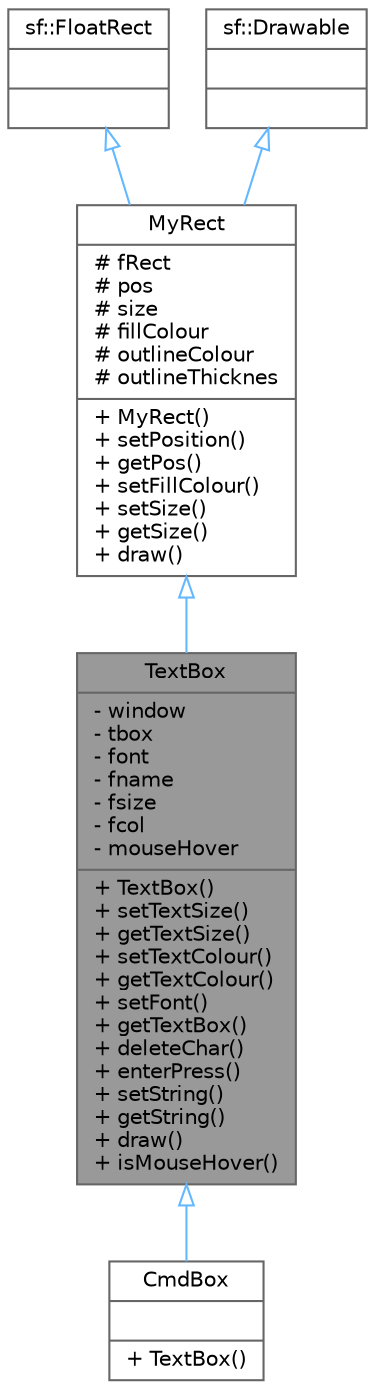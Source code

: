 digraph "TextBox"
{
 // LATEX_PDF_SIZE
  bgcolor="transparent";
  edge [fontname=Helvetica,fontsize=10,labelfontname=Helvetica,labelfontsize=10];
  node [fontname=Helvetica,fontsize=10,shape=box,height=0.2,width=0.4];
  Node1 [shape=record,label="{TextBox\n|- window\l- tbox\l- font\l- fname\l- fsize\l- fcol\l- mouseHover\l|+ TextBox()\l+ setTextSize()\l+ getTextSize()\l+ setTextColour()\l+ getTextColour()\l+ setFont()\l+ getTextBox()\l+ deleteChar()\l+ enterPress()\l+ setString()\l+ getString()\l+ draw()\l+ isMouseHover()\l}",height=0.2,width=0.4,color="gray40", fillcolor="grey60", style="filled", fontcolor="black",tooltip="A class that makes a Textbox in SFML."];
  Node2 -> Node1 [dir="back",color="steelblue1",style="solid",arrowtail="onormal"];
  Node2 [shape=record,label="{MyRect\n|# fRect\l# pos\l# size\l# fillColour\l# outlineColour\l# outlineThicknes\l|+ MyRect()\l+ setPosition()\l+ getPos()\l+ setFillColour()\l+ setSize()\l+ getSize()\l+ draw()\l}",height=0.2,width=0.4,color="gray40", fillcolor="white", style="filled",URL="$d9/d1c/classMyRect.html",tooltip="gives extra functionality to FloatRect"];
  Node3 -> Node2 [dir="back",color="steelblue1",style="solid",arrowtail="onormal"];
  Node3 [shape=record,label="{sf::FloatRect\n||}",height=0.2,width=0.4,color="gray40", fillcolor="white", style="filled",tooltip=" "];
  Node4 -> Node2 [dir="back",color="steelblue1",style="solid",arrowtail="onormal"];
  Node4 [shape=record,label="{sf::Drawable\n||}",height=0.2,width=0.4,color="gray40", fillcolor="white", style="filled",tooltip=" "];
  Node1 -> Node5 [dir="back",color="steelblue1",style="solid",arrowtail="onormal"];
  Node5 [shape=record,label="{CmdBox\n||+ TextBox()\l}",height=0.2,width=0.4,color="gray40", fillcolor="white", style="filled",URL="$d1/d51/classCmdBox.html",tooltip="Class to handle the command TextBox."];
}

